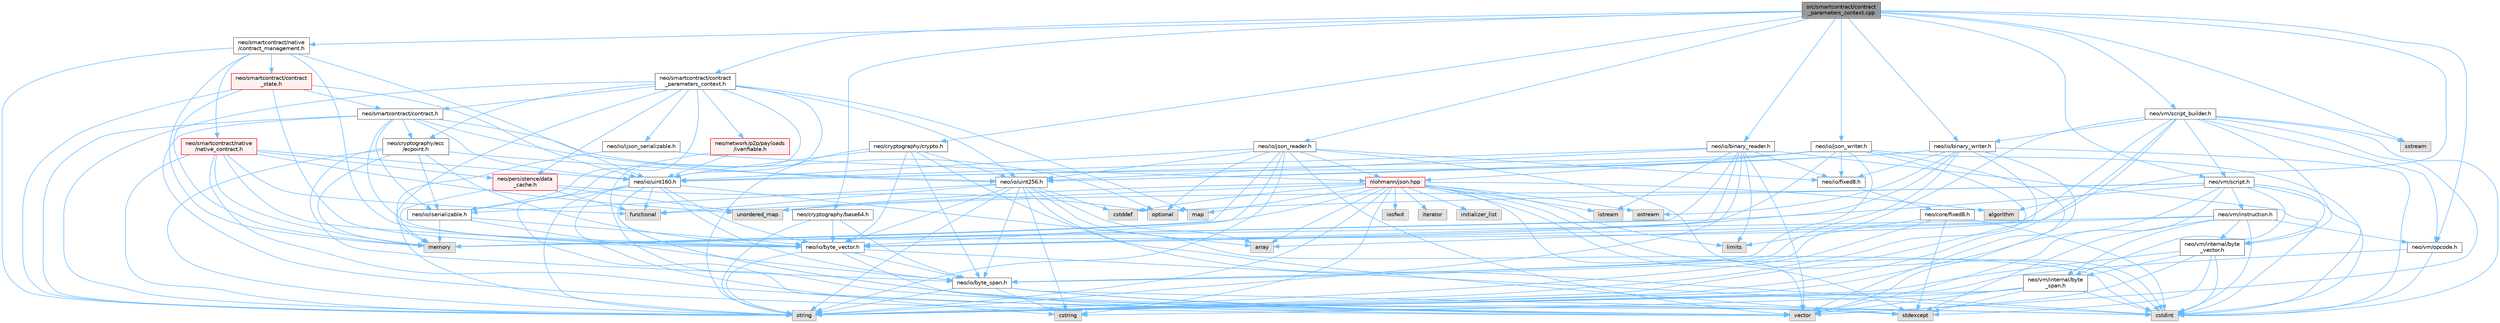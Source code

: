 digraph "src/smartcontract/contract_parameters_context.cpp"
{
 // LATEX_PDF_SIZE
  bgcolor="transparent";
  edge [fontname=Helvetica,fontsize=10,labelfontname=Helvetica,labelfontsize=10];
  node [fontname=Helvetica,fontsize=10,shape=box,height=0.2,width=0.4];
  Node1 [id="Node000001",label="src/smartcontract/contract\l_parameters_context.cpp",height=0.2,width=0.4,color="gray40", fillcolor="grey60", style="filled", fontcolor="black",tooltip=" "];
  Node1 -> Node2 [id="edge1_Node000001_Node000002",color="steelblue1",style="solid",tooltip=" "];
  Node2 [id="Node000002",label="neo/cryptography/base64.h",height=0.2,width=0.4,color="grey40", fillcolor="white", style="filled",URL="$cryptography_2base64_8h.html",tooltip=" "];
  Node2 -> Node3 [id="edge2_Node000002_Node000003",color="steelblue1",style="solid",tooltip=" "];
  Node3 [id="Node000003",label="neo/io/byte_span.h",height=0.2,width=0.4,color="grey40", fillcolor="white", style="filled",URL="$io_2byte__span_8h.html",tooltip=" "];
  Node3 -> Node4 [id="edge3_Node000003_Node000004",color="steelblue1",style="solid",tooltip=" "];
  Node4 [id="Node000004",label="cstdint",height=0.2,width=0.4,color="grey60", fillcolor="#E0E0E0", style="filled",tooltip=" "];
  Node3 -> Node5 [id="edge4_Node000003_Node000005",color="steelblue1",style="solid",tooltip=" "];
  Node5 [id="Node000005",label="cstring",height=0.2,width=0.4,color="grey60", fillcolor="#E0E0E0", style="filled",tooltip=" "];
  Node3 -> Node6 [id="edge5_Node000003_Node000006",color="steelblue1",style="solid",tooltip=" "];
  Node6 [id="Node000006",label="stdexcept",height=0.2,width=0.4,color="grey60", fillcolor="#E0E0E0", style="filled",tooltip=" "];
  Node3 -> Node7 [id="edge6_Node000003_Node000007",color="steelblue1",style="solid",tooltip=" "];
  Node7 [id="Node000007",label="string",height=0.2,width=0.4,color="grey60", fillcolor="#E0E0E0", style="filled",tooltip=" "];
  Node3 -> Node8 [id="edge7_Node000003_Node000008",color="steelblue1",style="solid",tooltip=" "];
  Node8 [id="Node000008",label="vector",height=0.2,width=0.4,color="grey60", fillcolor="#E0E0E0", style="filled",tooltip=" "];
  Node2 -> Node9 [id="edge8_Node000002_Node000009",color="steelblue1",style="solid",tooltip=" "];
  Node9 [id="Node000009",label="neo/io/byte_vector.h",height=0.2,width=0.4,color="grey40", fillcolor="white", style="filled",URL="$io_2byte__vector_8h.html",tooltip=" "];
  Node9 -> Node3 [id="edge9_Node000009_Node000003",color="steelblue1",style="solid",tooltip=" "];
  Node9 -> Node4 [id="edge10_Node000009_Node000004",color="steelblue1",style="solid",tooltip=" "];
  Node9 -> Node7 [id="edge11_Node000009_Node000007",color="steelblue1",style="solid",tooltip=" "];
  Node9 -> Node8 [id="edge12_Node000009_Node000008",color="steelblue1",style="solid",tooltip=" "];
  Node2 -> Node7 [id="edge13_Node000002_Node000007",color="steelblue1",style="solid",tooltip=" "];
  Node1 -> Node10 [id="edge14_Node000001_Node000010",color="steelblue1",style="solid",tooltip=" "];
  Node10 [id="Node000010",label="neo/cryptography/crypto.h",height=0.2,width=0.4,color="grey40", fillcolor="white", style="filled",URL="$crypto_8h.html",tooltip=" "];
  Node10 -> Node3 [id="edge15_Node000010_Node000003",color="steelblue1",style="solid",tooltip=" "];
  Node10 -> Node9 [id="edge16_Node000010_Node000009",color="steelblue1",style="solid",tooltip=" "];
  Node10 -> Node11 [id="edge17_Node000010_Node000011",color="steelblue1",style="solid",tooltip=" "];
  Node11 [id="Node000011",label="neo/io/uint160.h",height=0.2,width=0.4,color="grey40", fillcolor="white", style="filled",URL="$uint160_8h.html",tooltip=" "];
  Node11 -> Node3 [id="edge18_Node000011_Node000003",color="steelblue1",style="solid",tooltip=" "];
  Node11 -> Node9 [id="edge19_Node000011_Node000009",color="steelblue1",style="solid",tooltip=" "];
  Node11 -> Node12 [id="edge20_Node000011_Node000012",color="steelblue1",style="solid",tooltip=" "];
  Node12 [id="Node000012",label="neo/io/iserializable.h",height=0.2,width=0.4,color="grey40", fillcolor="white", style="filled",URL="$iserializable_8h.html",tooltip=" "];
  Node12 -> Node3 [id="edge21_Node000012_Node000003",color="steelblue1",style="solid",tooltip=" "];
  Node12 -> Node9 [id="edge22_Node000012_Node000009",color="steelblue1",style="solid",tooltip=" "];
  Node12 -> Node13 [id="edge23_Node000012_Node000013",color="steelblue1",style="solid",tooltip=" "];
  Node13 [id="Node000013",label="memory",height=0.2,width=0.4,color="grey60", fillcolor="#E0E0E0", style="filled",tooltip=" "];
  Node11 -> Node14 [id="edge24_Node000011_Node000014",color="steelblue1",style="solid",tooltip=" "];
  Node14 [id="Node000014",label="array",height=0.2,width=0.4,color="grey60", fillcolor="#E0E0E0", style="filled",tooltip=" "];
  Node11 -> Node4 [id="edge25_Node000011_Node000004",color="steelblue1",style="solid",tooltip=" "];
  Node11 -> Node5 [id="edge26_Node000011_Node000005",color="steelblue1",style="solid",tooltip=" "];
  Node11 -> Node15 [id="edge27_Node000011_Node000015",color="steelblue1",style="solid",tooltip=" "];
  Node15 [id="Node000015",label="functional",height=0.2,width=0.4,color="grey60", fillcolor="#E0E0E0", style="filled",tooltip=" "];
  Node11 -> Node6 [id="edge28_Node000011_Node000006",color="steelblue1",style="solid",tooltip=" "];
  Node11 -> Node7 [id="edge29_Node000011_Node000007",color="steelblue1",style="solid",tooltip=" "];
  Node10 -> Node16 [id="edge30_Node000010_Node000016",color="steelblue1",style="solid",tooltip=" "];
  Node16 [id="Node000016",label="neo/io/uint256.h",height=0.2,width=0.4,color="grey40", fillcolor="white", style="filled",URL="$uint256_8h.html",tooltip=" "];
  Node16 -> Node3 [id="edge31_Node000016_Node000003",color="steelblue1",style="solid",tooltip=" "];
  Node16 -> Node9 [id="edge32_Node000016_Node000009",color="steelblue1",style="solid",tooltip=" "];
  Node16 -> Node12 [id="edge33_Node000016_Node000012",color="steelblue1",style="solid",tooltip=" "];
  Node16 -> Node14 [id="edge34_Node000016_Node000014",color="steelblue1",style="solid",tooltip=" "];
  Node16 -> Node17 [id="edge35_Node000016_Node000017",color="steelblue1",style="solid",tooltip=" "];
  Node17 [id="Node000017",label="cstddef",height=0.2,width=0.4,color="grey60", fillcolor="#E0E0E0", style="filled",tooltip=" "];
  Node16 -> Node4 [id="edge36_Node000016_Node000004",color="steelblue1",style="solid",tooltip=" "];
  Node16 -> Node5 [id="edge37_Node000016_Node000005",color="steelblue1",style="solid",tooltip=" "];
  Node16 -> Node15 [id="edge38_Node000016_Node000015",color="steelblue1",style="solid",tooltip=" "];
  Node16 -> Node6 [id="edge39_Node000016_Node000006",color="steelblue1",style="solid",tooltip=" "];
  Node16 -> Node7 [id="edge40_Node000016_Node000007",color="steelblue1",style="solid",tooltip=" "];
  Node10 -> Node4 [id="edge41_Node000010_Node000004",color="steelblue1",style="solid",tooltip=" "];
  Node10 -> Node7 [id="edge42_Node000010_Node000007",color="steelblue1",style="solid",tooltip=" "];
  Node1 -> Node18 [id="edge43_Node000001_Node000018",color="steelblue1",style="solid",tooltip=" "];
  Node18 [id="Node000018",label="neo/io/binary_reader.h",height=0.2,width=0.4,color="grey40", fillcolor="white", style="filled",URL="$binary__reader_8h.html",tooltip=" "];
  Node18 -> Node9 [id="edge44_Node000018_Node000009",color="steelblue1",style="solid",tooltip=" "];
  Node18 -> Node19 [id="edge45_Node000018_Node000019",color="steelblue1",style="solid",tooltip=" "];
  Node19 [id="Node000019",label="neo/io/fixed8.h",height=0.2,width=0.4,color="grey40", fillcolor="white", style="filled",URL="$io_2fixed8_8h.html",tooltip=" "];
  Node19 -> Node20 [id="edge46_Node000019_Node000020",color="steelblue1",style="solid",tooltip=" "];
  Node20 [id="Node000020",label="neo/core/fixed8.h",height=0.2,width=0.4,color="grey40", fillcolor="white", style="filled",URL="$core_2fixed8_8h.html",tooltip=" "];
  Node20 -> Node4 [id="edge47_Node000020_Node000004",color="steelblue1",style="solid",tooltip=" "];
  Node20 -> Node21 [id="edge48_Node000020_Node000021",color="steelblue1",style="solid",tooltip=" "];
  Node21 [id="Node000021",label="limits",height=0.2,width=0.4,color="grey60", fillcolor="#E0E0E0", style="filled",tooltip=" "];
  Node20 -> Node6 [id="edge49_Node000020_Node000006",color="steelblue1",style="solid",tooltip=" "];
  Node20 -> Node7 [id="edge50_Node000020_Node000007",color="steelblue1",style="solid",tooltip=" "];
  Node18 -> Node11 [id="edge51_Node000018_Node000011",color="steelblue1",style="solid",tooltip=" "];
  Node18 -> Node16 [id="edge52_Node000018_Node000016",color="steelblue1",style="solid",tooltip=" "];
  Node18 -> Node4 [id="edge53_Node000018_Node000004",color="steelblue1",style="solid",tooltip=" "];
  Node18 -> Node22 [id="edge54_Node000018_Node000022",color="steelblue1",style="solid",tooltip=" "];
  Node22 [id="Node000022",label="istream",height=0.2,width=0.4,color="grey60", fillcolor="#E0E0E0", style="filled",tooltip=" "];
  Node18 -> Node21 [id="edge55_Node000018_Node000021",color="steelblue1",style="solid",tooltip=" "];
  Node18 -> Node13 [id="edge56_Node000018_Node000013",color="steelblue1",style="solid",tooltip=" "];
  Node18 -> Node7 [id="edge57_Node000018_Node000007",color="steelblue1",style="solid",tooltip=" "];
  Node18 -> Node8 [id="edge58_Node000018_Node000008",color="steelblue1",style="solid",tooltip=" "];
  Node1 -> Node23 [id="edge59_Node000001_Node000023",color="steelblue1",style="solid",tooltip=" "];
  Node23 [id="Node000023",label="neo/io/binary_writer.h",height=0.2,width=0.4,color="grey40", fillcolor="white", style="filled",URL="$binary__writer_8h.html",tooltip=" "];
  Node23 -> Node3 [id="edge60_Node000023_Node000003",color="steelblue1",style="solid",tooltip=" "];
  Node23 -> Node9 [id="edge61_Node000023_Node000009",color="steelblue1",style="solid",tooltip=" "];
  Node23 -> Node19 [id="edge62_Node000023_Node000019",color="steelblue1",style="solid",tooltip=" "];
  Node23 -> Node11 [id="edge63_Node000023_Node000011",color="steelblue1",style="solid",tooltip=" "];
  Node23 -> Node16 [id="edge64_Node000023_Node000016",color="steelblue1",style="solid",tooltip=" "];
  Node23 -> Node4 [id="edge65_Node000023_Node000004",color="steelblue1",style="solid",tooltip=" "];
  Node23 -> Node24 [id="edge66_Node000023_Node000024",color="steelblue1",style="solid",tooltip=" "];
  Node24 [id="Node000024",label="ostream",height=0.2,width=0.4,color="grey60", fillcolor="#E0E0E0", style="filled",tooltip=" "];
  Node23 -> Node7 [id="edge67_Node000023_Node000007",color="steelblue1",style="solid",tooltip=" "];
  Node23 -> Node8 [id="edge68_Node000023_Node000008",color="steelblue1",style="solid",tooltip=" "];
  Node1 -> Node25 [id="edge69_Node000001_Node000025",color="steelblue1",style="solid",tooltip=" "];
  Node25 [id="Node000025",label="neo/io/json_reader.h",height=0.2,width=0.4,color="grey40", fillcolor="white", style="filled",URL="$json__reader_8h.html",tooltip=" "];
  Node25 -> Node9 [id="edge70_Node000025_Node000009",color="steelblue1",style="solid",tooltip=" "];
  Node25 -> Node19 [id="edge71_Node000025_Node000019",color="steelblue1",style="solid",tooltip=" "];
  Node25 -> Node11 [id="edge72_Node000025_Node000011",color="steelblue1",style="solid",tooltip=" "];
  Node25 -> Node16 [id="edge73_Node000025_Node000016",color="steelblue1",style="solid",tooltip=" "];
  Node25 -> Node4 [id="edge74_Node000025_Node000004",color="steelblue1",style="solid",tooltip=" "];
  Node25 -> Node13 [id="edge75_Node000025_Node000013",color="steelblue1",style="solid",tooltip=" "];
  Node25 -> Node26 [id="edge76_Node000025_Node000026",color="steelblue1",style="solid",tooltip=" "];
  Node26 [id="Node000026",label="nlohmann/json.hpp",height=0.2,width=0.4,color="red", fillcolor="#FFF0F0", style="filled",URL="$json_8hpp.html",tooltip=" "];
  Node26 -> Node27 [id="edge77_Node000026_Node000027",color="steelblue1",style="solid",tooltip=" "];
  Node27 [id="Node000027",label="algorithm",height=0.2,width=0.4,color="grey60", fillcolor="#E0E0E0", style="filled",tooltip=" "];
  Node26 -> Node17 [id="edge78_Node000026_Node000017",color="steelblue1",style="solid",tooltip=" "];
  Node26 -> Node15 [id="edge79_Node000026_Node000015",color="steelblue1",style="solid",tooltip=" "];
  Node26 -> Node28 [id="edge80_Node000026_Node000028",color="steelblue1",style="solid",tooltip=" "];
  Node28 [id="Node000028",label="initializer_list",height=0.2,width=0.4,color="grey60", fillcolor="#E0E0E0", style="filled",tooltip=" "];
  Node26 -> Node29 [id="edge81_Node000026_Node000029",color="steelblue1",style="solid",tooltip=" "];
  Node29 [id="Node000029",label="iosfwd",height=0.2,width=0.4,color="grey60", fillcolor="#E0E0E0", style="filled",tooltip=" "];
  Node26 -> Node30 [id="edge82_Node000026_Node000030",color="steelblue1",style="solid",tooltip=" "];
  Node30 [id="Node000030",label="iterator",height=0.2,width=0.4,color="grey60", fillcolor="#E0E0E0", style="filled",tooltip=" "];
  Node26 -> Node13 [id="edge83_Node000026_Node000013",color="steelblue1",style="solid",tooltip=" "];
  Node26 -> Node7 [id="edge84_Node000026_Node000007",color="steelblue1",style="solid",tooltip=" "];
  Node26 -> Node8 [id="edge85_Node000026_Node000008",color="steelblue1",style="solid",tooltip=" "];
  Node26 -> Node14 [id="edge86_Node000026_Node000014",color="steelblue1",style="solid",tooltip=" "];
  Node26 -> Node33 [id="edge87_Node000026_Node000033",color="steelblue1",style="solid",tooltip=" "];
  Node33 [id="Node000033",label="map",height=0.2,width=0.4,color="grey60", fillcolor="#E0E0E0", style="filled",tooltip=" "];
  Node26 -> Node36 [id="edge88_Node000026_Node000036",color="steelblue1",style="solid",tooltip=" "];
  Node36 [id="Node000036",label="unordered_map",height=0.2,width=0.4,color="grey60", fillcolor="#E0E0E0", style="filled",tooltip=" "];
  Node26 -> Node6 [id="edge89_Node000026_Node000006",color="steelblue1",style="solid",tooltip=" "];
  Node26 -> Node4 [id="edge90_Node000026_Node000004",color="steelblue1",style="solid",tooltip=" "];
  Node26 -> Node21 [id="edge91_Node000026_Node000021",color="steelblue1",style="solid",tooltip=" "];
  Node26 -> Node5 [id="edge92_Node000026_Node000005",color="steelblue1",style="solid",tooltip=" "];
  Node26 -> Node22 [id="edge93_Node000026_Node000022",color="steelblue1",style="solid",tooltip=" "];
  Node26 -> Node24 [id="edge94_Node000026_Node000024",color="steelblue1",style="solid",tooltip=" "];
  Node25 -> Node49 [id="edge95_Node000025_Node000049",color="steelblue1",style="solid",tooltip=" "];
  Node49 [id="Node000049",label="optional",height=0.2,width=0.4,color="grey60", fillcolor="#E0E0E0", style="filled",tooltip=" "];
  Node25 -> Node7 [id="edge96_Node000025_Node000007",color="steelblue1",style="solid",tooltip=" "];
  Node25 -> Node8 [id="edge97_Node000025_Node000008",color="steelblue1",style="solid",tooltip=" "];
  Node1 -> Node50 [id="edge98_Node000001_Node000050",color="steelblue1",style="solid",tooltip=" "];
  Node50 [id="Node000050",label="neo/io/json_writer.h",height=0.2,width=0.4,color="grey40", fillcolor="white", style="filled",URL="$json__writer_8h.html",tooltip=" "];
  Node50 -> Node3 [id="edge99_Node000050_Node000003",color="steelblue1",style="solid",tooltip=" "];
  Node50 -> Node9 [id="edge100_Node000050_Node000009",color="steelblue1",style="solid",tooltip=" "];
  Node50 -> Node19 [id="edge101_Node000050_Node000019",color="steelblue1",style="solid",tooltip=" "];
  Node50 -> Node11 [id="edge102_Node000050_Node000011",color="steelblue1",style="solid",tooltip=" "];
  Node50 -> Node16 [id="edge103_Node000050_Node000016",color="steelblue1",style="solid",tooltip=" "];
  Node50 -> Node4 [id="edge104_Node000050_Node000004",color="steelblue1",style="solid",tooltip=" "];
  Node50 -> Node26 [id="edge105_Node000050_Node000026",color="steelblue1",style="solid",tooltip=" "];
  Node50 -> Node7 [id="edge106_Node000050_Node000007",color="steelblue1",style="solid",tooltip=" "];
  Node50 -> Node8 [id="edge107_Node000050_Node000008",color="steelblue1",style="solid",tooltip=" "];
  Node1 -> Node51 [id="edge108_Node000001_Node000051",color="steelblue1",style="solid",tooltip=" "];
  Node51 [id="Node000051",label="neo/smartcontract/contract\l_parameters_context.h",height=0.2,width=0.4,color="grey40", fillcolor="white", style="filled",URL="$contract__parameters__context_8h.html",tooltip=" "];
  Node51 -> Node52 [id="edge109_Node000051_Node000052",color="steelblue1",style="solid",tooltip=" "];
  Node52 [id="Node000052",label="neo/cryptography/ecc\l/ecpoint.h",height=0.2,width=0.4,color="grey40", fillcolor="white", style="filled",URL="$ecpoint_8h.html",tooltip=" "];
  Node52 -> Node3 [id="edge110_Node000052_Node000003",color="steelblue1",style="solid",tooltip=" "];
  Node52 -> Node9 [id="edge111_Node000052_Node000009",color="steelblue1",style="solid",tooltip=" "];
  Node52 -> Node12 [id="edge112_Node000052_Node000012",color="steelblue1",style="solid",tooltip=" "];
  Node52 -> Node16 [id="edge113_Node000052_Node000016",color="steelblue1",style="solid",tooltip=" "];
  Node52 -> Node13 [id="edge114_Node000052_Node000013",color="steelblue1",style="solid",tooltip=" "];
  Node52 -> Node7 [id="edge115_Node000052_Node000007",color="steelblue1",style="solid",tooltip=" "];
  Node51 -> Node53 [id="edge116_Node000051_Node000053",color="steelblue1",style="solid",tooltip=" "];
  Node53 [id="Node000053",label="neo/io/ijson_serializable.h",height=0.2,width=0.4,color="grey40", fillcolor="white", style="filled",URL="$ijson__serializable_8h.html",tooltip=" "];
  Node53 -> Node26 [id="edge117_Node000053_Node000026",color="steelblue1",style="solid",tooltip=" "];
  Node53 -> Node7 [id="edge118_Node000053_Node000007",color="steelblue1",style="solid",tooltip=" "];
  Node51 -> Node12 [id="edge119_Node000051_Node000012",color="steelblue1",style="solid",tooltip=" "];
  Node51 -> Node11 [id="edge120_Node000051_Node000011",color="steelblue1",style="solid",tooltip=" "];
  Node51 -> Node16 [id="edge121_Node000051_Node000016",color="steelblue1",style="solid",tooltip=" "];
  Node51 -> Node54 [id="edge122_Node000051_Node000054",color="steelblue1",style="solid",tooltip=" "];
  Node54 [id="Node000054",label="neo/network/p2p/payloads\l/iverifiable.h",height=0.2,width=0.4,color="red", fillcolor="#FFF0F0", style="filled",URL="$iverifiable_8h.html",tooltip=" "];
  Node54 -> Node11 [id="edge123_Node000054_Node000011",color="steelblue1",style="solid",tooltip=" "];
  Node54 -> Node8 [id="edge124_Node000054_Node000008",color="steelblue1",style="solid",tooltip=" "];
  Node51 -> Node56 [id="edge125_Node000051_Node000056",color="steelblue1",style="solid",tooltip=" "];
  Node56 [id="Node000056",label="neo/persistence/data\l_cache.h",height=0.2,width=0.4,color="red", fillcolor="#FFF0F0", style="filled",URL="$data__cache_8h.html",tooltip=" "];
  Node56 -> Node15 [id="edge126_Node000056_Node000015",color="steelblue1",style="solid",tooltip=" "];
  Node56 -> Node13 [id="edge127_Node000056_Node000013",color="steelblue1",style="solid",tooltip=" "];
  Node56 -> Node49 [id="edge128_Node000056_Node000049",color="steelblue1",style="solid",tooltip=" "];
  Node56 -> Node36 [id="edge129_Node000056_Node000036",color="steelblue1",style="solid",tooltip=" "];
  Node51 -> Node68 [id="edge130_Node000051_Node000068",color="steelblue1",style="solid",tooltip=" "];
  Node68 [id="Node000068",label="neo/smartcontract/contract.h",height=0.2,width=0.4,color="grey40", fillcolor="white", style="filled",URL="$contract_8h.html",tooltip=" "];
  Node68 -> Node52 [id="edge131_Node000068_Node000052",color="steelblue1",style="solid",tooltip=" "];
  Node68 -> Node9 [id="edge132_Node000068_Node000009",color="steelblue1",style="solid",tooltip=" "];
  Node68 -> Node12 [id="edge133_Node000068_Node000012",color="steelblue1",style="solid",tooltip=" "];
  Node68 -> Node11 [id="edge134_Node000068_Node000011",color="steelblue1",style="solid",tooltip=" "];
  Node68 -> Node16 [id="edge135_Node000068_Node000016",color="steelblue1",style="solid",tooltip=" "];
  Node68 -> Node49 [id="edge136_Node000068_Node000049",color="steelblue1",style="solid",tooltip=" "];
  Node68 -> Node7 [id="edge137_Node000068_Node000007",color="steelblue1",style="solid",tooltip=" "];
  Node68 -> Node8 [id="edge138_Node000068_Node000008",color="steelblue1",style="solid",tooltip=" "];
  Node51 -> Node33 [id="edge139_Node000051_Node000033",color="steelblue1",style="solid",tooltip=" "];
  Node51 -> Node13 [id="edge140_Node000051_Node000013",color="steelblue1",style="solid",tooltip=" "];
  Node51 -> Node7 [id="edge141_Node000051_Node000007",color="steelblue1",style="solid",tooltip=" "];
  Node51 -> Node8 [id="edge142_Node000051_Node000008",color="steelblue1",style="solid",tooltip=" "];
  Node1 -> Node69 [id="edge143_Node000001_Node000069",color="steelblue1",style="solid",tooltip=" "];
  Node69 [id="Node000069",label="neo/smartcontract/native\l/contract_management.h",height=0.2,width=0.4,color="grey40", fillcolor="white", style="filled",URL="$contract__management_8h.html",tooltip=" "];
  Node69 -> Node9 [id="edge144_Node000069_Node000009",color="steelblue1",style="solid",tooltip=" "];
  Node69 -> Node11 [id="edge145_Node000069_Node000011",color="steelblue1",style="solid",tooltip=" "];
  Node69 -> Node70 [id="edge146_Node000069_Node000070",color="steelblue1",style="solid",tooltip=" "];
  Node70 [id="Node000070",label="neo/smartcontract/contract\l_state.h",height=0.2,width=0.4,color="red", fillcolor="#FFF0F0", style="filled",URL="$contract__state_8h.html",tooltip=" "];
  Node70 -> Node9 [id="edge147_Node000070_Node000009",color="steelblue1",style="solid",tooltip=" "];
  Node70 -> Node11 [id="edge148_Node000070_Node000011",color="steelblue1",style="solid",tooltip=" "];
  Node70 -> Node13 [id="edge149_Node000070_Node000013",color="steelblue1",style="solid",tooltip=" "];
  Node70 -> Node7 [id="edge150_Node000070_Node000007",color="steelblue1",style="solid",tooltip=" "];
  Node70 -> Node68 [id="edge151_Node000070_Node000068",color="steelblue1",style="solid",tooltip=" "];
  Node69 -> Node74 [id="edge152_Node000069_Node000074",color="steelblue1",style="solid",tooltip=" "];
  Node74 [id="Node000074",label="neo/smartcontract/native\l/native_contract.h",height=0.2,width=0.4,color="red", fillcolor="#FFF0F0", style="filled",URL="$native_2native__contract_8h.html",tooltip=" "];
  Node74 -> Node9 [id="edge153_Node000074_Node000009",color="steelblue1",style="solid",tooltip=" "];
  Node74 -> Node11 [id="edge154_Node000074_Node000011",color="steelblue1",style="solid",tooltip=" "];
  Node74 -> Node56 [id="edge155_Node000074_Node000056",color="steelblue1",style="solid",tooltip=" "];
  Node74 -> Node15 [id="edge156_Node000074_Node000015",color="steelblue1",style="solid",tooltip=" "];
  Node74 -> Node13 [id="edge157_Node000074_Node000013",color="steelblue1",style="solid",tooltip=" "];
  Node74 -> Node7 [id="edge158_Node000074_Node000007",color="steelblue1",style="solid",tooltip=" "];
  Node74 -> Node36 [id="edge159_Node000074_Node000036",color="steelblue1",style="solid",tooltip=" "];
  Node74 -> Node8 [id="edge160_Node000074_Node000008",color="steelblue1",style="solid",tooltip=" "];
  Node69 -> Node13 [id="edge161_Node000069_Node000013",color="steelblue1",style="solid",tooltip=" "];
  Node69 -> Node7 [id="edge162_Node000069_Node000007",color="steelblue1",style="solid",tooltip=" "];
  Node1 -> Node76 [id="edge163_Node000001_Node000076",color="steelblue1",style="solid",tooltip=" "];
  Node76 [id="Node000076",label="neo/vm/opcode.h",height=0.2,width=0.4,color="grey40", fillcolor="white", style="filled",URL="$opcode_8h.html",tooltip=" "];
  Node76 -> Node4 [id="edge164_Node000076_Node000004",color="steelblue1",style="solid",tooltip=" "];
  Node76 -> Node7 [id="edge165_Node000076_Node000007",color="steelblue1",style="solid",tooltip=" "];
  Node1 -> Node77 [id="edge166_Node000001_Node000077",color="steelblue1",style="solid",tooltip=" "];
  Node77 [id="Node000077",label="neo/vm/script.h",height=0.2,width=0.4,color="grey40", fillcolor="white", style="filled",URL="$script_8h.html",tooltip=" "];
  Node77 -> Node78 [id="edge167_Node000077_Node000078",color="steelblue1",style="solid",tooltip=" "];
  Node78 [id="Node000078",label="neo/vm/instruction.h",height=0.2,width=0.4,color="grey40", fillcolor="white", style="filled",URL="$instruction_8h.html",tooltip=" "];
  Node78 -> Node61 [id="edge168_Node000078_Node000061",color="steelblue1",style="solid",tooltip=" "];
  Node61 [id="Node000061",label="neo/vm/internal/byte\l_span.h",height=0.2,width=0.4,color="grey40", fillcolor="white", style="filled",URL="$vm_2internal_2byte__span_8h.html",tooltip=" "];
  Node61 -> Node4 [id="edge169_Node000061_Node000004",color="steelblue1",style="solid",tooltip=" "];
  Node61 -> Node5 [id="edge170_Node000061_Node000005",color="steelblue1",style="solid",tooltip=" "];
  Node61 -> Node6 [id="edge171_Node000061_Node000006",color="steelblue1",style="solid",tooltip=" "];
  Node61 -> Node7 [id="edge172_Node000061_Node000007",color="steelblue1",style="solid",tooltip=" "];
  Node61 -> Node8 [id="edge173_Node000061_Node000008",color="steelblue1",style="solid",tooltip=" "];
  Node78 -> Node60 [id="edge174_Node000078_Node000060",color="steelblue1",style="solid",tooltip=" "];
  Node60 [id="Node000060",label="neo/vm/internal/byte\l_vector.h",height=0.2,width=0.4,color="grey40", fillcolor="white", style="filled",URL="$vm_2internal_2byte__vector_8h.html",tooltip=" "];
  Node60 -> Node61 [id="edge175_Node000060_Node000061",color="steelblue1",style="solid",tooltip=" "];
  Node60 -> Node4 [id="edge176_Node000060_Node000004",color="steelblue1",style="solid",tooltip=" "];
  Node60 -> Node6 [id="edge177_Node000060_Node000006",color="steelblue1",style="solid",tooltip=" "];
  Node60 -> Node7 [id="edge178_Node000060_Node000007",color="steelblue1",style="solid",tooltip=" "];
  Node60 -> Node8 [id="edge179_Node000060_Node000008",color="steelblue1",style="solid",tooltip=" "];
  Node78 -> Node76 [id="edge180_Node000078_Node000076",color="steelblue1",style="solid",tooltip=" "];
  Node78 -> Node14 [id="edge181_Node000078_Node000014",color="steelblue1",style="solid",tooltip=" "];
  Node78 -> Node4 [id="edge182_Node000078_Node000004",color="steelblue1",style="solid",tooltip=" "];
  Node78 -> Node13 [id="edge183_Node000078_Node000013",color="steelblue1",style="solid",tooltip=" "];
  Node78 -> Node6 [id="edge184_Node000078_Node000006",color="steelblue1",style="solid",tooltip=" "];
  Node77 -> Node61 [id="edge185_Node000077_Node000061",color="steelblue1",style="solid",tooltip=" "];
  Node77 -> Node60 [id="edge186_Node000077_Node000060",color="steelblue1",style="solid",tooltip=" "];
  Node77 -> Node4 [id="edge187_Node000077_Node000004",color="steelblue1",style="solid",tooltip=" "];
  Node77 -> Node13 [id="edge188_Node000077_Node000013",color="steelblue1",style="solid",tooltip=" "];
  Node77 -> Node49 [id="edge189_Node000077_Node000049",color="steelblue1",style="solid",tooltip=" "];
  Node77 -> Node7 [id="edge190_Node000077_Node000007",color="steelblue1",style="solid",tooltip=" "];
  Node77 -> Node36 [id="edge191_Node000077_Node000036",color="steelblue1",style="solid",tooltip=" "];
  Node77 -> Node8 [id="edge192_Node000077_Node000008",color="steelblue1",style="solid",tooltip=" "];
  Node1 -> Node79 [id="edge193_Node000001_Node000079",color="steelblue1",style="solid",tooltip=" "];
  Node79 [id="Node000079",label="neo/vm/script_builder.h",height=0.2,width=0.4,color="grey40", fillcolor="white", style="filled",URL="$script__builder_8h.html",tooltip=" "];
  Node79 -> Node23 [id="edge194_Node000079_Node000023",color="steelblue1",style="solid",tooltip=" "];
  Node79 -> Node3 [id="edge195_Node000079_Node000003",color="steelblue1",style="solid",tooltip=" "];
  Node79 -> Node9 [id="edge196_Node000079_Node000009",color="steelblue1",style="solid",tooltip=" "];
  Node79 -> Node60 [id="edge197_Node000079_Node000060",color="steelblue1",style="solid",tooltip=" "];
  Node79 -> Node76 [id="edge198_Node000079_Node000076",color="steelblue1",style="solid",tooltip=" "];
  Node79 -> Node77 [id="edge199_Node000079_Node000077",color="steelblue1",style="solid",tooltip=" "];
  Node79 -> Node4 [id="edge200_Node000079_Node000004",color="steelblue1",style="solid",tooltip=" "];
  Node79 -> Node13 [id="edge201_Node000079_Node000013",color="steelblue1",style="solid",tooltip=" "];
  Node79 -> Node63 [id="edge202_Node000079_Node000063",color="steelblue1",style="solid",tooltip=" "];
  Node63 [id="Node000063",label="sstream",height=0.2,width=0.4,color="grey60", fillcolor="#E0E0E0", style="filled",tooltip=" "];
  Node79 -> Node7 [id="edge203_Node000079_Node000007",color="steelblue1",style="solid",tooltip=" "];
  Node79 -> Node8 [id="edge204_Node000079_Node000008",color="steelblue1",style="solid",tooltip=" "];
  Node1 -> Node27 [id="edge205_Node000001_Node000027",color="steelblue1",style="solid",tooltip=" "];
  Node1 -> Node63 [id="edge206_Node000001_Node000063",color="steelblue1",style="solid",tooltip=" "];
}
